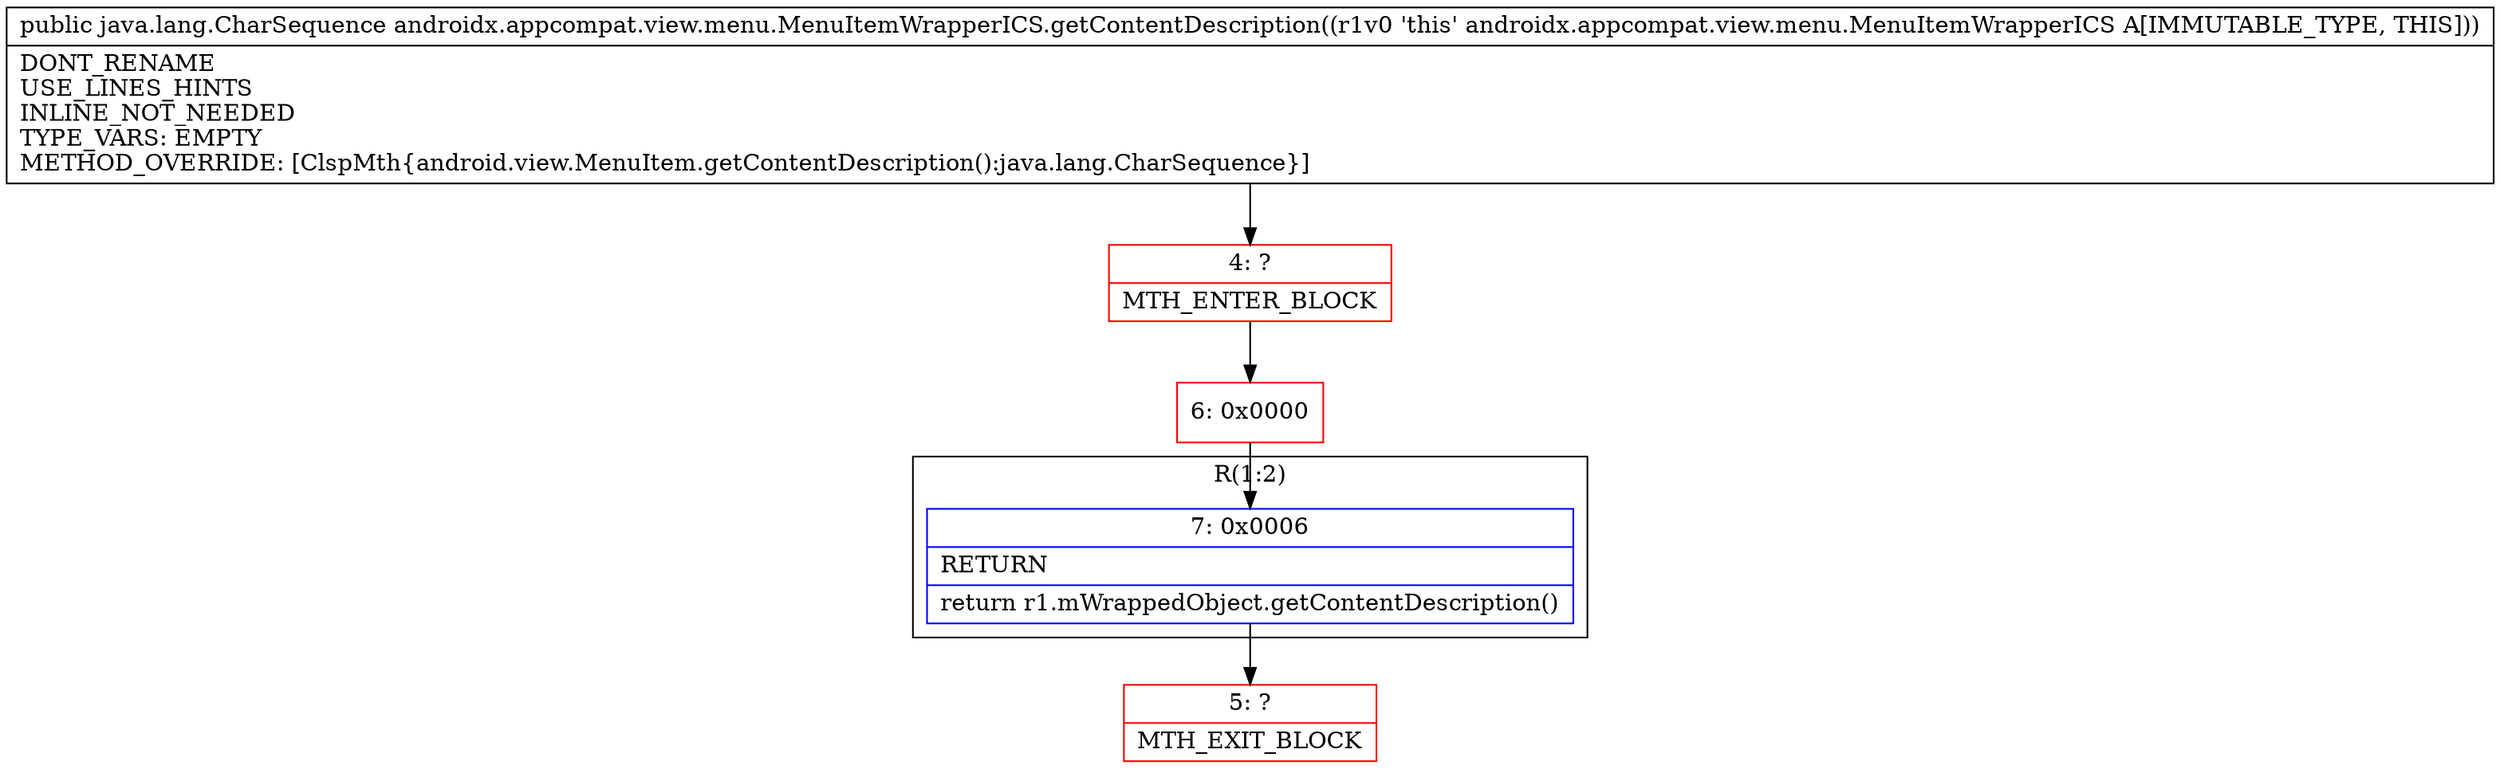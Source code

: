 digraph "CFG forandroidx.appcompat.view.menu.MenuItemWrapperICS.getContentDescription()Ljava\/lang\/CharSequence;" {
subgraph cluster_Region_139690087 {
label = "R(1:2)";
node [shape=record,color=blue];
Node_7 [shape=record,label="{7\:\ 0x0006|RETURN\l|return r1.mWrappedObject.getContentDescription()\l}"];
}
Node_4 [shape=record,color=red,label="{4\:\ ?|MTH_ENTER_BLOCK\l}"];
Node_6 [shape=record,color=red,label="{6\:\ 0x0000}"];
Node_5 [shape=record,color=red,label="{5\:\ ?|MTH_EXIT_BLOCK\l}"];
MethodNode[shape=record,label="{public java.lang.CharSequence androidx.appcompat.view.menu.MenuItemWrapperICS.getContentDescription((r1v0 'this' androidx.appcompat.view.menu.MenuItemWrapperICS A[IMMUTABLE_TYPE, THIS]))  | DONT_RENAME\lUSE_LINES_HINTS\lINLINE_NOT_NEEDED\lTYPE_VARS: EMPTY\lMETHOD_OVERRIDE: [ClspMth\{android.view.MenuItem.getContentDescription():java.lang.CharSequence\}]\l}"];
MethodNode -> Node_4;Node_7 -> Node_5;
Node_4 -> Node_6;
Node_6 -> Node_7;
}

